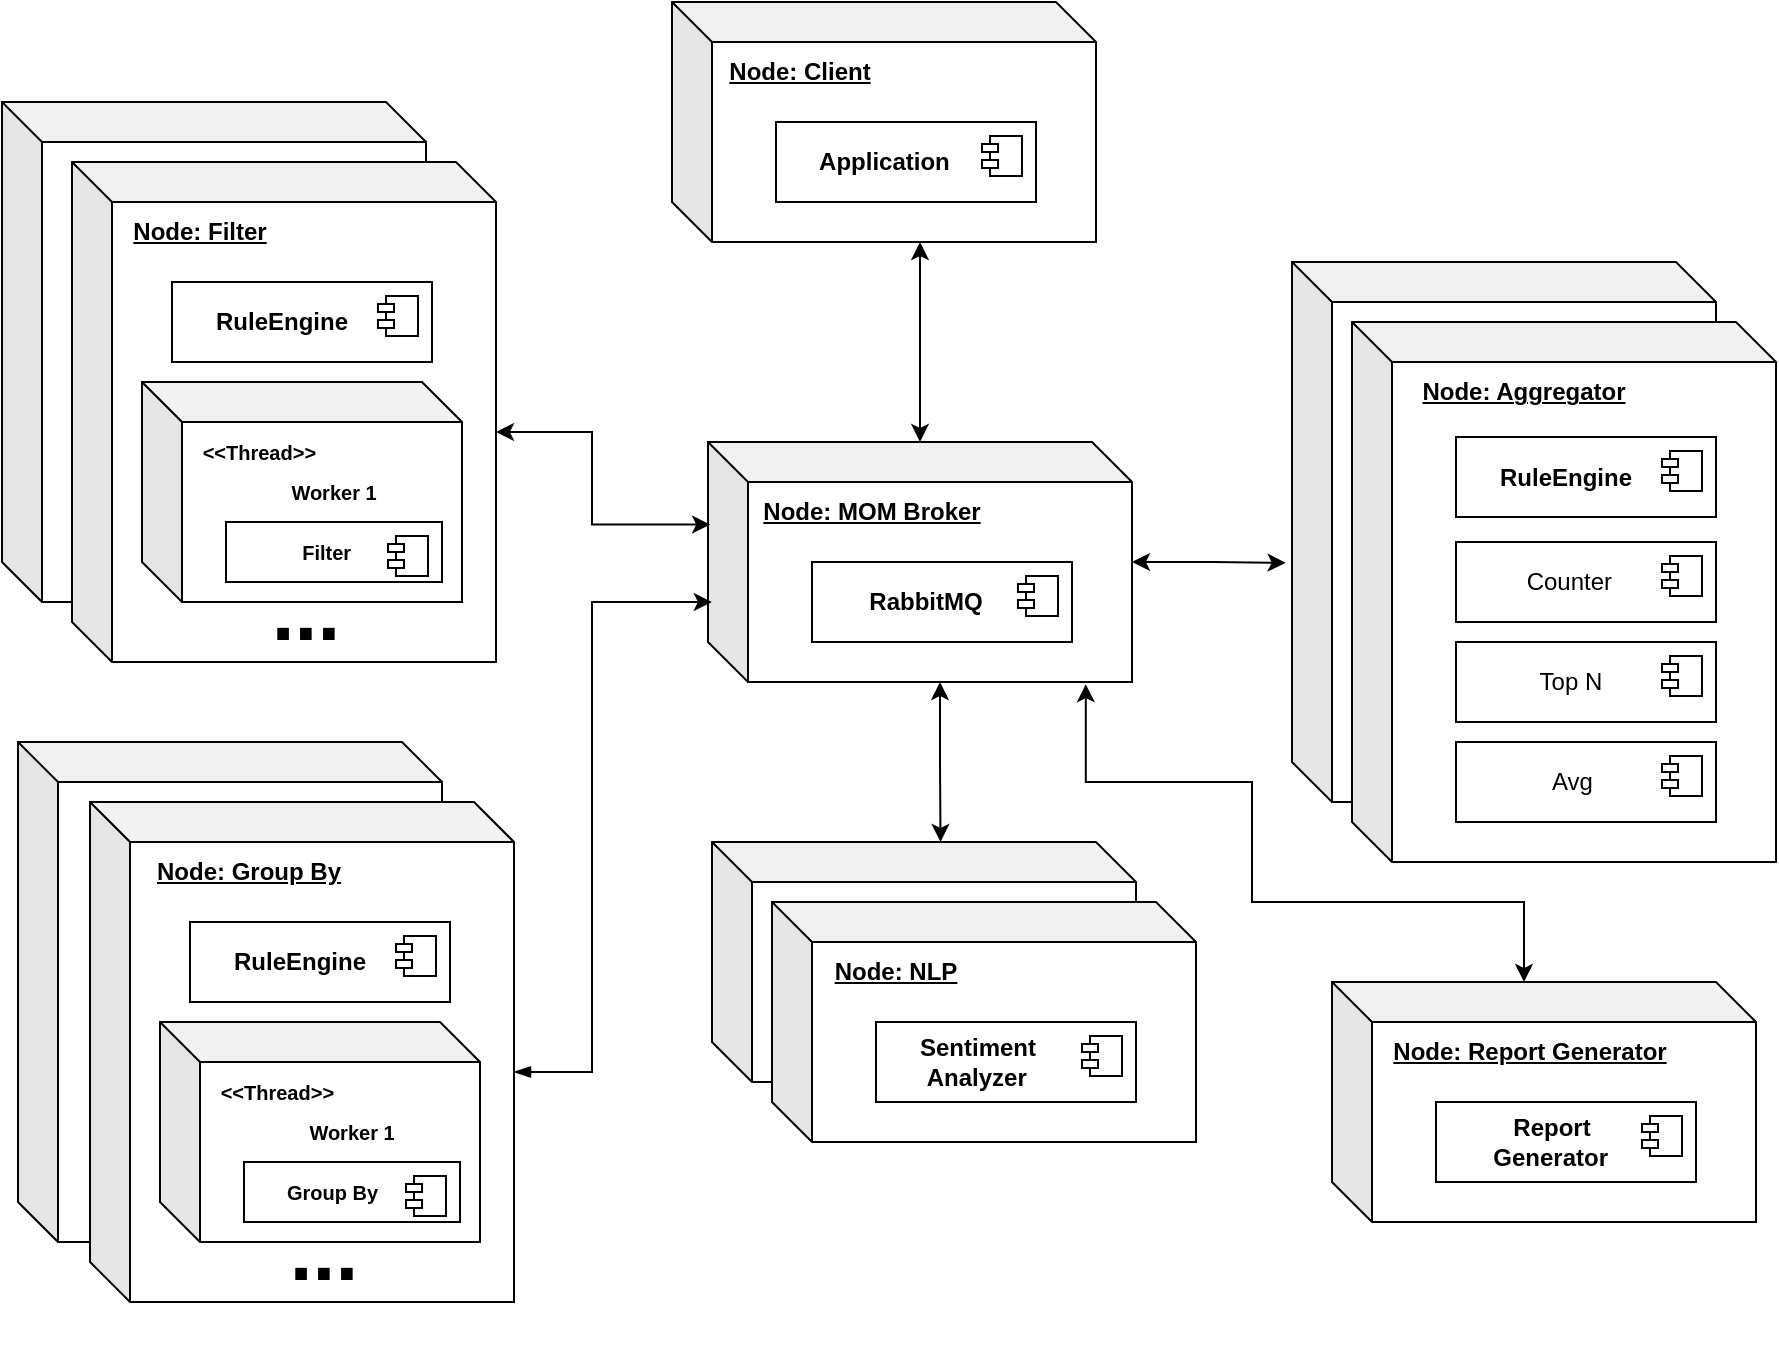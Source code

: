 <mxfile scale="1" border="0" version="26.0.16" pages="2">
  <diagram name="Página-1" id="_Gs4Gz2SvpA-6CIiMPY_">
    <mxGraphModel dx="2261" dy="835" grid="1" gridSize="10" guides="1" tooltips="1" connect="1" arrows="1" fold="1" page="1" pageScale="1" pageWidth="827" pageHeight="1169" math="0" shadow="0">
      <root>
        <mxCell id="0" />
        <mxCell id="1" parent="0" />
        <mxCell id="GRHGdQOCwn_ax3H8r1Y7-69" value="" style="shape=cube;whiteSpace=wrap;html=1;boundedLbl=1;backgroundOutline=1;darkOpacity=0.05;darkOpacity2=0.1;" parent="1" vertex="1">
          <mxGeometry x="340" y="430" width="212" height="120" as="geometry" />
        </mxCell>
        <mxCell id="GRHGdQOCwn_ax3H8r1Y7-68" value="" style="shape=cube;whiteSpace=wrap;html=1;boundedLbl=1;backgroundOutline=1;darkOpacity=0.05;darkOpacity2=0.1;" parent="1" vertex="1">
          <mxGeometry x="-7" y="380" width="212" height="250" as="geometry" />
        </mxCell>
        <mxCell id="GRHGdQOCwn_ax3H8r1Y7-67" value="" style="shape=cube;whiteSpace=wrap;html=1;boundedLbl=1;backgroundOutline=1;darkOpacity=0.05;darkOpacity2=0.1;" parent="1" vertex="1">
          <mxGeometry x="-15" y="60" width="212" height="250" as="geometry" />
        </mxCell>
        <mxCell id="GRHGdQOCwn_ax3H8r1Y7-88" style="edgeStyle=orthogonalEdgeStyle;rounded=0;orthogonalLoop=1;jettySize=auto;html=1;startArrow=classic;startFill=1;" parent="1" source="GRHGdQOCwn_ax3H8r1Y7-1" edge="1">
          <mxGeometry relative="1" as="geometry">
            <mxPoint x="444" y="130" as="targetPoint" />
          </mxGeometry>
        </mxCell>
        <mxCell id="GRHGdQOCwn_ax3H8r1Y7-1" value="" style="shape=cube;whiteSpace=wrap;html=1;boundedLbl=1;backgroundOutline=1;darkOpacity=0.05;darkOpacity2=0.1;" parent="1" vertex="1">
          <mxGeometry x="338" y="230" width="212" height="120" as="geometry" />
        </mxCell>
        <mxCell id="GRHGdQOCwn_ax3H8r1Y7-11" value="&lt;b&gt;&lt;u&gt;Node: MOM Broker&lt;/u&gt;&lt;/b&gt;" style="text;html=1;align=center;verticalAlign=middle;whiteSpace=wrap;rounded=0;" parent="1" vertex="1">
          <mxGeometry x="360" y="250" width="120" height="30" as="geometry" />
        </mxCell>
        <mxCell id="GRHGdQOCwn_ax3H8r1Y7-14" value="&lt;b&gt;&amp;nbsp; &amp;nbsp; &amp;nbsp; &amp;nbsp; RabbitMQ&lt;/b&gt;" style="html=1;dropTarget=0;whiteSpace=wrap;align=left;" parent="1" vertex="1">
          <mxGeometry x="390" y="290" width="130" height="40" as="geometry" />
        </mxCell>
        <mxCell id="GRHGdQOCwn_ax3H8r1Y7-15" value="" style="shape=module;jettyWidth=8;jettyHeight=4;" parent="GRHGdQOCwn_ax3H8r1Y7-14" vertex="1">
          <mxGeometry x="1" width="20" height="20" relative="1" as="geometry">
            <mxPoint x="-27" y="7" as="offset" />
          </mxGeometry>
        </mxCell>
        <mxCell id="GRHGdQOCwn_ax3H8r1Y7-22" value="" style="shape=cube;whiteSpace=wrap;html=1;boundedLbl=1;backgroundOutline=1;darkOpacity=0.05;darkOpacity2=0.1;" parent="1" vertex="1">
          <mxGeometry x="320" y="10" width="212" height="120" as="geometry" />
        </mxCell>
        <mxCell id="GRHGdQOCwn_ax3H8r1Y7-23" value="&lt;div style=&quot;&quot;&gt;&lt;b style=&quot;background-color: transparent; color: light-dark(rgb(0, 0, 0), rgb(255, 255, 255));&quot;&gt;&lt;u&gt;Node: Client&lt;/u&gt;&lt;/b&gt;&lt;/div&gt;" style="text;html=1;align=center;verticalAlign=middle;whiteSpace=wrap;rounded=0;" parent="1" vertex="1">
          <mxGeometry x="338" y="30" width="92" height="30" as="geometry" />
        </mxCell>
        <mxCell id="GRHGdQOCwn_ax3H8r1Y7-24" value="&lt;b&gt;&amp;nbsp; &amp;nbsp; &amp;nbsp; Application&lt;/b&gt;" style="html=1;dropTarget=0;whiteSpace=wrap;align=left;" parent="1" vertex="1">
          <mxGeometry x="372" y="70" width="130" height="40" as="geometry" />
        </mxCell>
        <mxCell id="GRHGdQOCwn_ax3H8r1Y7-25" value="" style="shape=module;jettyWidth=8;jettyHeight=4;" parent="GRHGdQOCwn_ax3H8r1Y7-24" vertex="1">
          <mxGeometry x="1" width="20" height="20" relative="1" as="geometry">
            <mxPoint x="-27" y="7" as="offset" />
          </mxGeometry>
        </mxCell>
        <mxCell id="GRHGdQOCwn_ax3H8r1Y7-29" value="" style="shape=cube;whiteSpace=wrap;html=1;boundedLbl=1;backgroundOutline=1;darkOpacity=0.05;darkOpacity2=0.1;" parent="1" vertex="1">
          <mxGeometry x="20" y="90" width="212" height="250" as="geometry" />
        </mxCell>
        <mxCell id="GRHGdQOCwn_ax3H8r1Y7-30" value="&lt;div style=&quot;&quot;&gt;&lt;b style=&quot;background-color: transparent; color: light-dark(rgb(0, 0, 0), rgb(255, 255, 255));&quot;&gt;&lt;u&gt;Node: Filter&lt;/u&gt;&lt;/b&gt;&lt;/div&gt;" style="text;html=1;align=center;verticalAlign=middle;whiteSpace=wrap;rounded=0;" parent="1" vertex="1">
          <mxGeometry x="38" y="110" width="92" height="30" as="geometry" />
        </mxCell>
        <mxCell id="GRHGdQOCwn_ax3H8r1Y7-31" value="" style="shape=cube;whiteSpace=wrap;html=1;boundedLbl=1;backgroundOutline=1;darkOpacity=0.05;darkOpacity2=0.1;" parent="1" vertex="1">
          <mxGeometry x="370" y="460" width="212" height="120" as="geometry" />
        </mxCell>
        <mxCell id="GRHGdQOCwn_ax3H8r1Y7-32" value="&lt;b&gt;&lt;u&gt;Node: NLP&lt;/u&gt;&lt;/b&gt;" style="text;html=1;align=center;verticalAlign=middle;whiteSpace=wrap;rounded=0;" parent="1" vertex="1">
          <mxGeometry x="392" y="480" width="80" height="30" as="geometry" />
        </mxCell>
        <mxCell id="GRHGdQOCwn_ax3H8r1Y7-33" value="&lt;b&gt;&amp;nbsp; &amp;nbsp; &amp;nbsp; Sentiment&lt;/b&gt;&lt;div&gt;&lt;b&gt;&amp;nbsp; &amp;nbsp; &amp;nbsp; &amp;nbsp;Analyzer&lt;/b&gt;&lt;/div&gt;" style="html=1;dropTarget=0;whiteSpace=wrap;align=left;" parent="1" vertex="1">
          <mxGeometry x="422" y="520" width="130" height="40" as="geometry" />
        </mxCell>
        <mxCell id="GRHGdQOCwn_ax3H8r1Y7-34" value="" style="shape=module;jettyWidth=8;jettyHeight=4;" parent="GRHGdQOCwn_ax3H8r1Y7-33" vertex="1">
          <mxGeometry x="1" width="20" height="20" relative="1" as="geometry">
            <mxPoint x="-27" y="7" as="offset" />
          </mxGeometry>
        </mxCell>
        <mxCell id="GRHGdQOCwn_ax3H8r1Y7-38" value="&lt;b&gt;&amp;nbsp; &amp;nbsp; &amp;nbsp; RuleEngine&lt;/b&gt;" style="html=1;dropTarget=0;whiteSpace=wrap;align=left;" parent="1" vertex="1">
          <mxGeometry x="70" y="150" width="130" height="40" as="geometry" />
        </mxCell>
        <mxCell id="GRHGdQOCwn_ax3H8r1Y7-39" value="" style="shape=module;jettyWidth=8;jettyHeight=4;" parent="GRHGdQOCwn_ax3H8r1Y7-38" vertex="1">
          <mxGeometry x="1" width="20" height="20" relative="1" as="geometry">
            <mxPoint x="-27" y="7" as="offset" />
          </mxGeometry>
        </mxCell>
        <mxCell id="GRHGdQOCwn_ax3H8r1Y7-44" value="&lt;span style=&quot;color: rgba(0, 0, 0, 0); font-family: monospace; font-size: 0px; text-align: start; text-wrap-mode: nowrap;&quot;&gt;%3CmxGraphModel%3E%3Croot%3E%3CmxCell%20id%3D%220%22%2F%3E%3CmxCell%20id%3D%221%22%20parent%3D%220%22%2F%3E%3CmxCell%20id%3D%222%22%20value%3D%22%26lt%3Bdiv%20style%3D%26quot%3B%26quot%3B%26gt%3B%26lt%3Bb%20style%3D%26quot%3Bbackground-color%3A%20transparent%3B%20color%3A%20light-dark(rgb(0%2C%200%2C%200)%2C%20rgb(255%2C%20255%2C%20255))%3B%26quot%3B%26gt%3B%26lt%3Bu%26gt%3BNode%3A%20Filter%26lt%3B%2Fu%26gt%3B%26lt%3B%2Fb%26gt%3B%26lt%3B%2Fdiv%26gt%3B%22%20style%3D%22text%3Bhtml%3D1%3Balign%3Dcenter%3BverticalAlign%3Dmiddle%3BwhiteSpace%3Dwrap%3Brounded%3D0%3B%22%20vertex%3D%221%22%20parent%3D%221%22%3E%3CmxGeometry%20x%3D%2268%22%20y%3D%22180%22%20width%3D%2292%22%20height%3D%2230%22%20as%3D%22geometry%22%2F%3E%3C%2FmxCell%3E%3C%2Froot%3E%3C%2FmxGraphModel%3E&lt;/span&gt;" style="shape=cube;whiteSpace=wrap;html=1;boundedLbl=1;backgroundOutline=1;darkOpacity=0.05;darkOpacity2=0.1;" parent="1" vertex="1">
          <mxGeometry x="55" y="200" width="160" height="110" as="geometry" />
        </mxCell>
        <mxCell id="GRHGdQOCwn_ax3H8r1Y7-46" value="&lt;div&gt;&lt;b&gt;&amp;nbsp; &amp;nbsp;&amp;lt;&amp;lt;Thread&amp;gt;&amp;gt;&lt;/b&gt;&lt;/div&gt;" style="text;html=1;align=left;verticalAlign=middle;whiteSpace=wrap;rounded=0;fontSize=10;" parent="1" vertex="1">
          <mxGeometry x="75" y="220" width="92" height="30" as="geometry" />
        </mxCell>
        <mxCell id="GRHGdQOCwn_ax3H8r1Y7-48" value="&lt;b&gt;&lt;font style=&quot;font-size: 10px;&quot;&gt;&amp;nbsp; &amp;nbsp; &amp;nbsp; &amp;nbsp; &amp;nbsp; &amp;nbsp; &amp;nbsp;Filter&lt;/font&gt;&lt;/b&gt;" style="html=1;dropTarget=0;whiteSpace=wrap;align=left;" parent="1" vertex="1">
          <mxGeometry x="97" y="270" width="108" height="30" as="geometry" />
        </mxCell>
        <mxCell id="GRHGdQOCwn_ax3H8r1Y7-49" value="" style="shape=module;jettyWidth=8;jettyHeight=4;" parent="GRHGdQOCwn_ax3H8r1Y7-48" vertex="1">
          <mxGeometry x="1" width="20" height="20" relative="1" as="geometry">
            <mxPoint x="-27" y="7" as="offset" />
          </mxGeometry>
        </mxCell>
        <mxCell id="GRHGdQOCwn_ax3H8r1Y7-50" value="&lt;div&gt;&lt;b&gt;Worker 1&lt;/b&gt;&lt;/div&gt;" style="text;html=1;align=center;verticalAlign=middle;whiteSpace=wrap;rounded=0;fontSize=10;" parent="1" vertex="1">
          <mxGeometry x="105" y="240" width="92" height="30" as="geometry" />
        </mxCell>
        <mxCell id="GRHGdQOCwn_ax3H8r1Y7-51" value="&lt;b&gt;&lt;font style=&quot;font-size: 41px;&quot;&gt;...&lt;/font&gt;&lt;/b&gt;" style="text;html=1;align=center;verticalAlign=middle;whiteSpace=wrap;rounded=0;" parent="1" vertex="1">
          <mxGeometry x="107" y="300" width="60" height="30" as="geometry" />
        </mxCell>
        <mxCell id="GRHGdQOCwn_ax3H8r1Y7-55" value="" style="shape=cube;whiteSpace=wrap;html=1;boundedLbl=1;backgroundOutline=1;darkOpacity=0.05;darkOpacity2=0.1;" parent="1" vertex="1">
          <mxGeometry x="29" y="410" width="212" height="250" as="geometry" />
        </mxCell>
        <mxCell id="GRHGdQOCwn_ax3H8r1Y7-56" value="&lt;div style=&quot;&quot;&gt;&lt;b style=&quot;background-color: transparent; color: light-dark(rgb(0, 0, 0), rgb(255, 255, 255));&quot;&gt;&lt;u&gt;Node: Group By&lt;/u&gt;&lt;/b&gt;&lt;/div&gt;" style="text;html=1;align=center;verticalAlign=middle;whiteSpace=wrap;rounded=0;" parent="1" vertex="1">
          <mxGeometry x="47" y="430" width="123" height="30" as="geometry" />
        </mxCell>
        <mxCell id="GRHGdQOCwn_ax3H8r1Y7-57" value="&lt;b&gt;&amp;nbsp; &amp;nbsp; &amp;nbsp; RuleEngine&lt;/b&gt;" style="html=1;dropTarget=0;whiteSpace=wrap;align=left;" parent="1" vertex="1">
          <mxGeometry x="79" y="470" width="130" height="40" as="geometry" />
        </mxCell>
        <mxCell id="GRHGdQOCwn_ax3H8r1Y7-58" value="" style="shape=module;jettyWidth=8;jettyHeight=4;" parent="GRHGdQOCwn_ax3H8r1Y7-57" vertex="1">
          <mxGeometry x="1" width="20" height="20" relative="1" as="geometry">
            <mxPoint x="-27" y="7" as="offset" />
          </mxGeometry>
        </mxCell>
        <mxCell id="GRHGdQOCwn_ax3H8r1Y7-59" value="&lt;span style=&quot;color: rgba(0, 0, 0, 0); font-family: monospace; font-size: 0px; text-align: start; text-wrap-mode: nowrap;&quot;&gt;%3CmxGraphModel%3E%3Croot%3E%3CmxCell%20id%3D%220%22%2F%3E%3CmxCell%20id%3D%221%22%20parent%3D%220%22%2F%3E%3CmxCell%20id%3D%222%22%20value%3D%22%26lt%3Bdiv%20style%3D%26quot%3B%26quot%3B%26gt%3B%26lt%3Bb%20style%3D%26quot%3Bbackground-color%3A%20transparent%3B%20color%3A%20light-dark(rgb(0%2C%200%2C%200)%2C%20rgb(255%2C%20255%2C%20255))%3B%26quot%3B%26gt%3B%26lt%3Bu%26gt%3BNode%3A%20Filter%26lt%3B%2Fu%26gt%3B%26lt%3B%2Fb%26gt%3B%26lt%3B%2Fdiv%26gt%3B%22%20style%3D%22text%3Bhtml%3D1%3Balign%3Dcenter%3BverticalAlign%3Dmiddle%3BwhiteSpace%3Dwrap%3Brounded%3D0%3B%22%20vertex%3D%221%22%20parent%3D%221%22%3E%3CmxGeometry%20x%3D%2268%22%20y%3D%22180%22%20width%3D%2292%22%20height%3D%2230%22%20as%3D%22geometry%22%2F%3E%3C%2FmxCell%3E%3C%2Froot%3E%3C%2FmxGraphModel%3E&lt;/span&gt;" style="shape=cube;whiteSpace=wrap;html=1;boundedLbl=1;backgroundOutline=1;darkOpacity=0.05;darkOpacity2=0.1;" parent="1" vertex="1">
          <mxGeometry x="64" y="520" width="160" height="110" as="geometry" />
        </mxCell>
        <mxCell id="GRHGdQOCwn_ax3H8r1Y7-60" value="&lt;div&gt;&lt;b&gt;&amp;nbsp; &amp;nbsp;&amp;lt;&amp;lt;Thread&amp;gt;&amp;gt;&lt;/b&gt;&lt;/div&gt;" style="text;html=1;align=left;verticalAlign=middle;whiteSpace=wrap;rounded=0;fontSize=10;" parent="1" vertex="1">
          <mxGeometry x="84" y="540" width="92" height="30" as="geometry" />
        </mxCell>
        <mxCell id="GRHGdQOCwn_ax3H8r1Y7-61" value="&lt;b&gt;&lt;font style=&quot;font-size: 10px;&quot;&gt;&amp;nbsp; &amp;nbsp; &amp;nbsp; &amp;nbsp;Group By&lt;/font&gt;&lt;/b&gt;" style="html=1;dropTarget=0;whiteSpace=wrap;align=left;" parent="1" vertex="1">
          <mxGeometry x="106" y="590" width="108" height="30" as="geometry" />
        </mxCell>
        <mxCell id="GRHGdQOCwn_ax3H8r1Y7-62" value="" style="shape=module;jettyWidth=8;jettyHeight=4;" parent="GRHGdQOCwn_ax3H8r1Y7-61" vertex="1">
          <mxGeometry x="1" width="20" height="20" relative="1" as="geometry">
            <mxPoint x="-27" y="7" as="offset" />
          </mxGeometry>
        </mxCell>
        <mxCell id="GRHGdQOCwn_ax3H8r1Y7-63" value="&lt;div&gt;&lt;b&gt;Worker 1&lt;/b&gt;&lt;/div&gt;" style="text;html=1;align=center;verticalAlign=middle;whiteSpace=wrap;rounded=0;fontSize=10;" parent="1" vertex="1">
          <mxGeometry x="114" y="560" width="92" height="30" as="geometry" />
        </mxCell>
        <mxCell id="GRHGdQOCwn_ax3H8r1Y7-64" value="&lt;b&gt;&lt;font style=&quot;font-size: 41px;&quot;&gt;...&lt;/font&gt;&lt;/b&gt;" style="text;html=1;align=center;verticalAlign=middle;whiteSpace=wrap;rounded=0;" parent="1" vertex="1">
          <mxGeometry x="116" y="620" width="60" height="30" as="geometry" />
        </mxCell>
        <mxCell id="GRHGdQOCwn_ax3H8r1Y7-65" style="edgeStyle=orthogonalEdgeStyle;rounded=0;orthogonalLoop=1;jettySize=auto;html=1;exitX=0;exitY=0;exitDx=212;exitDy=135;exitPerimeter=0;entryX=0.005;entryY=0.344;entryDx=0;entryDy=0;entryPerimeter=0;startArrow=classic;startFill=1;" parent="1" source="GRHGdQOCwn_ax3H8r1Y7-29" target="GRHGdQOCwn_ax3H8r1Y7-1" edge="1">
          <mxGeometry relative="1" as="geometry">
            <Array as="points">
              <mxPoint x="280" y="225" />
              <mxPoint x="280" y="271" />
            </Array>
          </mxGeometry>
        </mxCell>
        <mxCell id="GRHGdQOCwn_ax3H8r1Y7-66" style="edgeStyle=orthogonalEdgeStyle;rounded=0;orthogonalLoop=1;jettySize=auto;html=1;exitX=0;exitY=0;exitDx=212;exitDy=135;exitPerimeter=0;startArrow=blockThin;startFill=1;entryX=0.009;entryY=0.667;entryDx=0;entryDy=0;entryPerimeter=0;" parent="1" source="GRHGdQOCwn_ax3H8r1Y7-55" target="GRHGdQOCwn_ax3H8r1Y7-1" edge="1">
          <mxGeometry relative="1" as="geometry">
            <mxPoint x="336" y="300" as="targetPoint" />
            <Array as="points">
              <mxPoint x="280" y="545" />
              <mxPoint x="280" y="310" />
            </Array>
          </mxGeometry>
        </mxCell>
        <mxCell id="GRHGdQOCwn_ax3H8r1Y7-70" style="edgeStyle=orthogonalEdgeStyle;rounded=0;orthogonalLoop=1;jettySize=auto;html=1;exitX=0;exitY=0;exitDx=116.0;exitDy=120.0;exitPerimeter=0;entryX=0.539;entryY=0;entryDx=0;entryDy=0;entryPerimeter=0;startArrow=classic;startFill=1;" parent="1" source="GRHGdQOCwn_ax3H8r1Y7-1" target="GRHGdQOCwn_ax3H8r1Y7-69" edge="1">
          <mxGeometry relative="1" as="geometry" />
        </mxCell>
        <mxCell id="GRHGdQOCwn_ax3H8r1Y7-71" value="" style="shape=cube;whiteSpace=wrap;html=1;boundedLbl=1;backgroundOutline=1;darkOpacity=0.05;darkOpacity2=0.1;" parent="1" vertex="1">
          <mxGeometry x="630" y="140" width="212" height="270" as="geometry" />
        </mxCell>
        <mxCell id="GRHGdQOCwn_ax3H8r1Y7-72" value="" style="shape=cube;whiteSpace=wrap;html=1;boundedLbl=1;backgroundOutline=1;darkOpacity=0.05;darkOpacity2=0.1;" parent="1" vertex="1">
          <mxGeometry x="660" y="170" width="212" height="270" as="geometry" />
        </mxCell>
        <mxCell id="GRHGdQOCwn_ax3H8r1Y7-73" value="&lt;b&gt;&lt;u&gt;Node: Aggregator&lt;/u&gt;&lt;/b&gt;" style="text;html=1;align=center;verticalAlign=middle;whiteSpace=wrap;rounded=0;" parent="1" vertex="1">
          <mxGeometry x="682" y="190" width="128" height="30" as="geometry" />
        </mxCell>
        <mxCell id="GRHGdQOCwn_ax3H8r1Y7-76" value="&lt;b&gt;&amp;nbsp; &amp;nbsp; &amp;nbsp; RuleEngine&lt;/b&gt;" style="html=1;dropTarget=0;whiteSpace=wrap;align=left;" parent="1" vertex="1">
          <mxGeometry x="712" y="227.5" width="130" height="40" as="geometry" />
        </mxCell>
        <mxCell id="GRHGdQOCwn_ax3H8r1Y7-77" value="" style="shape=module;jettyWidth=8;jettyHeight=4;" parent="GRHGdQOCwn_ax3H8r1Y7-76" vertex="1">
          <mxGeometry x="1" width="20" height="20" relative="1" as="geometry">
            <mxPoint x="-27" y="7" as="offset" />
          </mxGeometry>
        </mxCell>
        <mxCell id="GRHGdQOCwn_ax3H8r1Y7-78" value="&amp;nbsp; &amp;nbsp; &amp;nbsp; &amp;nbsp; &amp;nbsp; &amp;nbsp; Top N" style="html=1;dropTarget=0;whiteSpace=wrap;align=left;" parent="1" vertex="1">
          <mxGeometry x="712" y="330" width="130" height="40" as="geometry" />
        </mxCell>
        <mxCell id="GRHGdQOCwn_ax3H8r1Y7-79" value="" style="shape=module;jettyWidth=8;jettyHeight=4;" parent="GRHGdQOCwn_ax3H8r1Y7-78" vertex="1">
          <mxGeometry x="1" width="20" height="20" relative="1" as="geometry">
            <mxPoint x="-27" y="7" as="offset" />
          </mxGeometry>
        </mxCell>
        <mxCell id="GRHGdQOCwn_ax3H8r1Y7-81" value="&amp;nbsp; &amp;nbsp; &amp;nbsp; &amp;nbsp; &amp;nbsp; Counter" style="html=1;dropTarget=0;whiteSpace=wrap;align=left;" parent="1" vertex="1">
          <mxGeometry x="712" y="280" width="130" height="40" as="geometry" />
        </mxCell>
        <mxCell id="GRHGdQOCwn_ax3H8r1Y7-82" value="" style="shape=module;jettyWidth=8;jettyHeight=4;" parent="GRHGdQOCwn_ax3H8r1Y7-81" vertex="1">
          <mxGeometry x="1" width="20" height="20" relative="1" as="geometry">
            <mxPoint x="-27" y="7" as="offset" />
          </mxGeometry>
        </mxCell>
        <mxCell id="GRHGdQOCwn_ax3H8r1Y7-85" value="&amp;nbsp; &amp;nbsp; &amp;nbsp; &amp;nbsp; &amp;nbsp; &amp;nbsp; &amp;nbsp; Avg" style="html=1;dropTarget=0;whiteSpace=wrap;align=left;" parent="1" vertex="1">
          <mxGeometry x="712" y="380" width="130" height="40" as="geometry" />
        </mxCell>
        <mxCell id="GRHGdQOCwn_ax3H8r1Y7-86" value="" style="shape=module;jettyWidth=8;jettyHeight=4;" parent="GRHGdQOCwn_ax3H8r1Y7-85" vertex="1">
          <mxGeometry x="1" width="20" height="20" relative="1" as="geometry">
            <mxPoint x="-27" y="7" as="offset" />
          </mxGeometry>
        </mxCell>
        <mxCell id="GRHGdQOCwn_ax3H8r1Y7-87" style="edgeStyle=orthogonalEdgeStyle;rounded=0;orthogonalLoop=1;jettySize=auto;html=1;entryX=-0.015;entryY=0.557;entryDx=0;entryDy=0;entryPerimeter=0;startArrow=classic;startFill=1;" parent="1" source="GRHGdQOCwn_ax3H8r1Y7-1" target="GRHGdQOCwn_ax3H8r1Y7-71" edge="1">
          <mxGeometry relative="1" as="geometry" />
        </mxCell>
        <mxCell id="NBwVlWkkZ7SrpcwTBWHO-1" value="" style="shape=cube;whiteSpace=wrap;html=1;boundedLbl=1;backgroundOutline=1;darkOpacity=0.05;darkOpacity2=0.1;" parent="1" vertex="1">
          <mxGeometry x="650" y="500" width="212" height="120" as="geometry" />
        </mxCell>
        <mxCell id="NBwVlWkkZ7SrpcwTBWHO-2" value="&lt;div style=&quot;&quot;&gt;&lt;b style=&quot;background-color: transparent; color: light-dark(rgb(0, 0, 0), rgb(255, 255, 255));&quot;&gt;&lt;u&gt;Node: Report Generator&lt;/u&gt;&lt;/b&gt;&lt;/div&gt;" style="text;html=1;align=center;verticalAlign=middle;whiteSpace=wrap;rounded=0;" parent="1" vertex="1">
          <mxGeometry x="668" y="520" width="162" height="30" as="geometry" />
        </mxCell>
        <mxCell id="NBwVlWkkZ7SrpcwTBWHO-3" value="&lt;b&gt;&amp;nbsp; &amp;nbsp; &amp;nbsp; &amp;nbsp; &amp;nbsp; &amp;nbsp;Report&amp;nbsp;&lt;/b&gt;&lt;div&gt;&lt;b&gt;&amp;nbsp; &amp;nbsp; &amp;nbsp; &amp;nbsp; Generator&lt;/b&gt;&lt;/div&gt;" style="html=1;dropTarget=0;whiteSpace=wrap;align=left;" parent="1" vertex="1">
          <mxGeometry x="702" y="560" width="130" height="40" as="geometry" />
        </mxCell>
        <mxCell id="NBwVlWkkZ7SrpcwTBWHO-4" value="" style="shape=module;jettyWidth=8;jettyHeight=4;" parent="NBwVlWkkZ7SrpcwTBWHO-3" vertex="1">
          <mxGeometry x="1" width="20" height="20" relative="1" as="geometry">
            <mxPoint x="-27" y="7" as="offset" />
          </mxGeometry>
        </mxCell>
        <mxCell id="NBwVlWkkZ7SrpcwTBWHO-5" style="edgeStyle=orthogonalEdgeStyle;rounded=0;orthogonalLoop=1;jettySize=auto;html=1;exitX=0;exitY=0;exitDx=96;exitDy=0;exitPerimeter=0;entryX=0.891;entryY=1.009;entryDx=0;entryDy=0;entryPerimeter=0;startArrow=classic;startFill=1;" parent="1" source="NBwVlWkkZ7SrpcwTBWHO-1" target="GRHGdQOCwn_ax3H8r1Y7-1" edge="1">
          <mxGeometry relative="1" as="geometry">
            <Array as="points">
              <mxPoint x="746" y="460" />
              <mxPoint x="610" y="460" />
              <mxPoint x="610" y="400" />
              <mxPoint x="527" y="400" />
            </Array>
          </mxGeometry>
        </mxCell>
        <mxCell id="NBwVlWkkZ7SrpcwTBWHO-6" value="." style="text;html=1;align=center;verticalAlign=middle;whiteSpace=wrap;rounded=0;fontSize=1;" parent="1" vertex="1">
          <mxGeometry x="446" y="660" width="60" height="30" as="geometry" />
        </mxCell>
      </root>
    </mxGraphModel>
  </diagram>
  <diagram id="9MFNm8XzXK_PyassC8K9" name="Página-2">
    <mxGraphModel dx="2022" dy="696" grid="1" gridSize="10" guides="1" tooltips="1" connect="1" arrows="1" fold="1" page="1" pageScale="1" pageWidth="827" pageHeight="1169" math="0" shadow="0">
      <root>
        <mxCell id="0" />
        <mxCell id="1" parent="0" />
        <mxCell id="X65JAUY1aX-iVHoxuwN5-1" value="" style="shape=cube;whiteSpace=wrap;html=1;boundedLbl=1;backgroundOutline=1;darkOpacity=0.05;darkOpacity2=0.1;" vertex="1" parent="1">
          <mxGeometry x="340" y="430" width="212" height="120" as="geometry" />
        </mxCell>
        <mxCell id="X65JAUY1aX-iVHoxuwN5-2" value="" style="shape=cube;whiteSpace=wrap;html=1;boundedLbl=1;backgroundOutline=1;darkOpacity=0.05;darkOpacity2=0.1;" vertex="1" parent="1">
          <mxGeometry x="-7" y="380" width="212" height="250" as="geometry" />
        </mxCell>
        <mxCell id="X65JAUY1aX-iVHoxuwN5-3" value="" style="shape=cube;whiteSpace=wrap;html=1;boundedLbl=1;backgroundOutline=1;darkOpacity=0.05;darkOpacity2=0.1;" vertex="1" parent="1">
          <mxGeometry x="-15" y="60" width="212" height="250" as="geometry" />
        </mxCell>
        <mxCell id="X65JAUY1aX-iVHoxuwN5-4" style="edgeStyle=orthogonalEdgeStyle;rounded=0;orthogonalLoop=1;jettySize=auto;html=1;startArrow=classic;startFill=1;" edge="1" parent="1" source="X65JAUY1aX-iVHoxuwN5-5">
          <mxGeometry relative="1" as="geometry">
            <mxPoint x="444" y="130" as="targetPoint" />
          </mxGeometry>
        </mxCell>
        <mxCell id="X65JAUY1aX-iVHoxuwN5-5" value="" style="shape=cube;whiteSpace=wrap;html=1;boundedLbl=1;backgroundOutline=1;darkOpacity=0.05;darkOpacity2=0.1;" vertex="1" parent="1">
          <mxGeometry x="338" y="230" width="212" height="120" as="geometry" />
        </mxCell>
        <mxCell id="X65JAUY1aX-iVHoxuwN5-6" value="&lt;b&gt;&lt;u&gt;Node: MOM Broker&lt;/u&gt;&lt;/b&gt;" style="text;html=1;align=center;verticalAlign=middle;whiteSpace=wrap;rounded=0;" vertex="1" parent="1">
          <mxGeometry x="360" y="250" width="120" height="30" as="geometry" />
        </mxCell>
        <mxCell id="X65JAUY1aX-iVHoxuwN5-7" value="&lt;b&gt;&amp;nbsp; &amp;nbsp; &amp;nbsp; &amp;nbsp; RabbitMQ&lt;/b&gt;" style="html=1;dropTarget=0;whiteSpace=wrap;align=left;" vertex="1" parent="1">
          <mxGeometry x="390" y="290" width="130" height="40" as="geometry" />
        </mxCell>
        <mxCell id="X65JAUY1aX-iVHoxuwN5-8" value="" style="shape=module;jettyWidth=8;jettyHeight=4;" vertex="1" parent="X65JAUY1aX-iVHoxuwN5-7">
          <mxGeometry x="1" width="20" height="20" relative="1" as="geometry">
            <mxPoint x="-27" y="7" as="offset" />
          </mxGeometry>
        </mxCell>
        <mxCell id="X65JAUY1aX-iVHoxuwN5-9" value="" style="shape=cube;whiteSpace=wrap;html=1;boundedLbl=1;backgroundOutline=1;darkOpacity=0.05;darkOpacity2=0.1;" vertex="1" parent="1">
          <mxGeometry x="320" y="10" width="212" height="120" as="geometry" />
        </mxCell>
        <mxCell id="X65JAUY1aX-iVHoxuwN5-10" value="&lt;div style=&quot;&quot;&gt;&lt;b style=&quot;background-color: transparent; color: light-dark(rgb(0, 0, 0), rgb(255, 255, 255));&quot;&gt;&lt;u&gt;Node: Client&lt;/u&gt;&lt;/b&gt;&lt;/div&gt;" style="text;html=1;align=center;verticalAlign=middle;whiteSpace=wrap;rounded=0;" vertex="1" parent="1">
          <mxGeometry x="338" y="30" width="92" height="30" as="geometry" />
        </mxCell>
        <mxCell id="X65JAUY1aX-iVHoxuwN5-11" value="&lt;b&gt;&amp;nbsp; &amp;nbsp; &amp;nbsp; Application&lt;/b&gt;" style="html=1;dropTarget=0;whiteSpace=wrap;align=left;" vertex="1" parent="1">
          <mxGeometry x="372" y="70" width="130" height="40" as="geometry" />
        </mxCell>
        <mxCell id="X65JAUY1aX-iVHoxuwN5-12" value="" style="shape=module;jettyWidth=8;jettyHeight=4;" vertex="1" parent="X65JAUY1aX-iVHoxuwN5-11">
          <mxGeometry x="1" width="20" height="20" relative="1" as="geometry">
            <mxPoint x="-27" y="7" as="offset" />
          </mxGeometry>
        </mxCell>
        <mxCell id="X65JAUY1aX-iVHoxuwN5-13" value="" style="shape=cube;whiteSpace=wrap;html=1;boundedLbl=1;backgroundOutline=1;darkOpacity=0.05;darkOpacity2=0.1;" vertex="1" parent="1">
          <mxGeometry x="20" y="90" width="212" height="250" as="geometry" />
        </mxCell>
        <mxCell id="X65JAUY1aX-iVHoxuwN5-14" value="&lt;div style=&quot;&quot;&gt;&lt;b style=&quot;background-color: transparent; color: light-dark(rgb(0, 0, 0), rgb(255, 255, 255));&quot;&gt;&lt;u&gt;Node: Filter&lt;/u&gt;&lt;/b&gt;&lt;/div&gt;" style="text;html=1;align=center;verticalAlign=middle;whiteSpace=wrap;rounded=0;" vertex="1" parent="1">
          <mxGeometry x="38" y="110" width="92" height="30" as="geometry" />
        </mxCell>
        <mxCell id="X65JAUY1aX-iVHoxuwN5-15" value="" style="shape=cube;whiteSpace=wrap;html=1;boundedLbl=1;backgroundOutline=1;darkOpacity=0.05;darkOpacity2=0.1;" vertex="1" parent="1">
          <mxGeometry x="370" y="460" width="212" height="120" as="geometry" />
        </mxCell>
        <mxCell id="X65JAUY1aX-iVHoxuwN5-16" value="&lt;b&gt;&lt;u&gt;Node: NLP&lt;/u&gt;&lt;/b&gt;" style="text;html=1;align=center;verticalAlign=middle;whiteSpace=wrap;rounded=0;" vertex="1" parent="1">
          <mxGeometry x="392" y="480" width="80" height="30" as="geometry" />
        </mxCell>
        <mxCell id="X65JAUY1aX-iVHoxuwN5-17" value="&lt;b&gt;&amp;nbsp; &amp;nbsp; &amp;nbsp; Sentiment&lt;/b&gt;&lt;div&gt;&lt;b&gt;&amp;nbsp; &amp;nbsp; &amp;nbsp; &amp;nbsp;Analyzer&lt;/b&gt;&lt;/div&gt;" style="html=1;dropTarget=0;whiteSpace=wrap;align=left;" vertex="1" parent="1">
          <mxGeometry x="422" y="520" width="130" height="40" as="geometry" />
        </mxCell>
        <mxCell id="X65JAUY1aX-iVHoxuwN5-18" value="" style="shape=module;jettyWidth=8;jettyHeight=4;" vertex="1" parent="X65JAUY1aX-iVHoxuwN5-17">
          <mxGeometry x="1" width="20" height="20" relative="1" as="geometry">
            <mxPoint x="-27" y="7" as="offset" />
          </mxGeometry>
        </mxCell>
        <mxCell id="X65JAUY1aX-iVHoxuwN5-19" value="&lt;b&gt;&amp;nbsp; &amp;nbsp; &amp;nbsp; RuleEngine&lt;/b&gt;" style="html=1;dropTarget=0;whiteSpace=wrap;align=left;" vertex="1" parent="1">
          <mxGeometry x="70" y="150" width="130" height="40" as="geometry" />
        </mxCell>
        <mxCell id="X65JAUY1aX-iVHoxuwN5-20" value="" style="shape=module;jettyWidth=8;jettyHeight=4;" vertex="1" parent="X65JAUY1aX-iVHoxuwN5-19">
          <mxGeometry x="1" width="20" height="20" relative="1" as="geometry">
            <mxPoint x="-27" y="7" as="offset" />
          </mxGeometry>
        </mxCell>
        <mxCell id="X65JAUY1aX-iVHoxuwN5-21" value="&lt;span style=&quot;color: rgba(0, 0, 0, 0); font-family: monospace; font-size: 0px; text-align: start; text-wrap-mode: nowrap;&quot;&gt;%3CmxGraphModel%3E%3Croot%3E%3CmxCell%20id%3D%220%22%2F%3E%3CmxCell%20id%3D%221%22%20parent%3D%220%22%2F%3E%3CmxCell%20id%3D%222%22%20value%3D%22%26lt%3Bdiv%20style%3D%26quot%3B%26quot%3B%26gt%3B%26lt%3Bb%20style%3D%26quot%3Bbackground-color%3A%20transparent%3B%20color%3A%20light-dark(rgb(0%2C%200%2C%200)%2C%20rgb(255%2C%20255%2C%20255))%3B%26quot%3B%26gt%3B%26lt%3Bu%26gt%3BNode%3A%20Filter%26lt%3B%2Fu%26gt%3B%26lt%3B%2Fb%26gt%3B%26lt%3B%2Fdiv%26gt%3B%22%20style%3D%22text%3Bhtml%3D1%3Balign%3Dcenter%3BverticalAlign%3Dmiddle%3BwhiteSpace%3Dwrap%3Brounded%3D0%3B%22%20vertex%3D%221%22%20parent%3D%221%22%3E%3CmxGeometry%20x%3D%2268%22%20y%3D%22180%22%20width%3D%2292%22%20height%3D%2230%22%20as%3D%22geometry%22%2F%3E%3C%2FmxCell%3E%3C%2Froot%3E%3C%2FmxGraphModel%3E&lt;/span&gt;" style="shape=cube;whiteSpace=wrap;html=1;boundedLbl=1;backgroundOutline=1;darkOpacity=0.05;darkOpacity2=0.1;" vertex="1" parent="1">
          <mxGeometry x="55" y="200" width="160" height="110" as="geometry" />
        </mxCell>
        <mxCell id="X65JAUY1aX-iVHoxuwN5-22" value="&lt;div&gt;&lt;b&gt;&amp;nbsp; &amp;nbsp;&amp;lt;&amp;lt;Thread&amp;gt;&amp;gt;&lt;/b&gt;&lt;/div&gt;" style="text;html=1;align=left;verticalAlign=middle;whiteSpace=wrap;rounded=0;fontSize=10;" vertex="1" parent="1">
          <mxGeometry x="75" y="220" width="92" height="30" as="geometry" />
        </mxCell>
        <mxCell id="X65JAUY1aX-iVHoxuwN5-23" value="&lt;b&gt;&lt;font style=&quot;font-size: 10px;&quot;&gt;&amp;nbsp; &amp;nbsp; &amp;nbsp; &amp;nbsp; &amp;nbsp; &amp;nbsp; &amp;nbsp;Filter&lt;/font&gt;&lt;/b&gt;" style="html=1;dropTarget=0;whiteSpace=wrap;align=left;" vertex="1" parent="1">
          <mxGeometry x="97" y="270" width="108" height="30" as="geometry" />
        </mxCell>
        <mxCell id="X65JAUY1aX-iVHoxuwN5-24" value="" style="shape=module;jettyWidth=8;jettyHeight=4;" vertex="1" parent="X65JAUY1aX-iVHoxuwN5-23">
          <mxGeometry x="1" width="20" height="20" relative="1" as="geometry">
            <mxPoint x="-27" y="7" as="offset" />
          </mxGeometry>
        </mxCell>
        <mxCell id="X65JAUY1aX-iVHoxuwN5-25" value="&lt;div&gt;&lt;b&gt;Worker 1&lt;/b&gt;&lt;/div&gt;" style="text;html=1;align=center;verticalAlign=middle;whiteSpace=wrap;rounded=0;fontSize=10;" vertex="1" parent="1">
          <mxGeometry x="105" y="240" width="92" height="30" as="geometry" />
        </mxCell>
        <mxCell id="X65JAUY1aX-iVHoxuwN5-26" value="&lt;b&gt;&lt;font style=&quot;font-size: 41px;&quot;&gt;...&lt;/font&gt;&lt;/b&gt;" style="text;html=1;align=center;verticalAlign=middle;whiteSpace=wrap;rounded=0;" vertex="1" parent="1">
          <mxGeometry x="107" y="300" width="60" height="30" as="geometry" />
        </mxCell>
        <mxCell id="X65JAUY1aX-iVHoxuwN5-27" value="" style="shape=cube;whiteSpace=wrap;html=1;boundedLbl=1;backgroundOutline=1;darkOpacity=0.05;darkOpacity2=0.1;" vertex="1" parent="1">
          <mxGeometry x="29" y="410" width="212" height="250" as="geometry" />
        </mxCell>
        <mxCell id="X65JAUY1aX-iVHoxuwN5-28" value="&lt;div style=&quot;&quot;&gt;&lt;b style=&quot;background-color: transparent; color: light-dark(rgb(0, 0, 0), rgb(255, 255, 255));&quot;&gt;&lt;u&gt;Node: Group By&lt;/u&gt;&lt;/b&gt;&lt;/div&gt;" style="text;html=1;align=center;verticalAlign=middle;whiteSpace=wrap;rounded=0;" vertex="1" parent="1">
          <mxGeometry x="47" y="430" width="123" height="30" as="geometry" />
        </mxCell>
        <mxCell id="X65JAUY1aX-iVHoxuwN5-29" value="&lt;b&gt;&amp;nbsp; &amp;nbsp; &amp;nbsp; RuleEngine&lt;/b&gt;" style="html=1;dropTarget=0;whiteSpace=wrap;align=left;" vertex="1" parent="1">
          <mxGeometry x="79" y="470" width="130" height="40" as="geometry" />
        </mxCell>
        <mxCell id="X65JAUY1aX-iVHoxuwN5-30" value="" style="shape=module;jettyWidth=8;jettyHeight=4;" vertex="1" parent="X65JAUY1aX-iVHoxuwN5-29">
          <mxGeometry x="1" width="20" height="20" relative="1" as="geometry">
            <mxPoint x="-27" y="7" as="offset" />
          </mxGeometry>
        </mxCell>
        <mxCell id="X65JAUY1aX-iVHoxuwN5-31" value="&lt;span style=&quot;color: rgba(0, 0, 0, 0); font-family: monospace; font-size: 0px; text-align: start; text-wrap-mode: nowrap;&quot;&gt;%3CmxGraphModel%3E%3Croot%3E%3CmxCell%20id%3D%220%22%2F%3E%3CmxCell%20id%3D%221%22%20parent%3D%220%22%2F%3E%3CmxCell%20id%3D%222%22%20value%3D%22%26lt%3Bdiv%20style%3D%26quot%3B%26quot%3B%26gt%3B%26lt%3Bb%20style%3D%26quot%3Bbackground-color%3A%20transparent%3B%20color%3A%20light-dark(rgb(0%2C%200%2C%200)%2C%20rgb(255%2C%20255%2C%20255))%3B%26quot%3B%26gt%3B%26lt%3Bu%26gt%3BNode%3A%20Filter%26lt%3B%2Fu%26gt%3B%26lt%3B%2Fb%26gt%3B%26lt%3B%2Fdiv%26gt%3B%22%20style%3D%22text%3Bhtml%3D1%3Balign%3Dcenter%3BverticalAlign%3Dmiddle%3BwhiteSpace%3Dwrap%3Brounded%3D0%3B%22%20vertex%3D%221%22%20parent%3D%221%22%3E%3CmxGeometry%20x%3D%2268%22%20y%3D%22180%22%20width%3D%2292%22%20height%3D%2230%22%20as%3D%22geometry%22%2F%3E%3C%2FmxCell%3E%3C%2Froot%3E%3C%2FmxGraphModel%3E&lt;/span&gt;" style="shape=cube;whiteSpace=wrap;html=1;boundedLbl=1;backgroundOutline=1;darkOpacity=0.05;darkOpacity2=0.1;" vertex="1" parent="1">
          <mxGeometry x="64" y="520" width="160" height="110" as="geometry" />
        </mxCell>
        <mxCell id="X65JAUY1aX-iVHoxuwN5-32" value="&lt;div&gt;&lt;b&gt;&amp;nbsp; &amp;nbsp;&amp;lt;&amp;lt;Thread&amp;gt;&amp;gt;&lt;/b&gt;&lt;/div&gt;" style="text;html=1;align=left;verticalAlign=middle;whiteSpace=wrap;rounded=0;fontSize=10;" vertex="1" parent="1">
          <mxGeometry x="84" y="540" width="92" height="30" as="geometry" />
        </mxCell>
        <mxCell id="X65JAUY1aX-iVHoxuwN5-33" value="&lt;b&gt;&lt;font style=&quot;font-size: 10px;&quot;&gt;&amp;nbsp; &amp;nbsp; &amp;nbsp; &amp;nbsp;Group By&lt;/font&gt;&lt;/b&gt;" style="html=1;dropTarget=0;whiteSpace=wrap;align=left;" vertex="1" parent="1">
          <mxGeometry x="106" y="590" width="108" height="30" as="geometry" />
        </mxCell>
        <mxCell id="X65JAUY1aX-iVHoxuwN5-34" value="" style="shape=module;jettyWidth=8;jettyHeight=4;" vertex="1" parent="X65JAUY1aX-iVHoxuwN5-33">
          <mxGeometry x="1" width="20" height="20" relative="1" as="geometry">
            <mxPoint x="-27" y="7" as="offset" />
          </mxGeometry>
        </mxCell>
        <mxCell id="X65JAUY1aX-iVHoxuwN5-35" value="&lt;div&gt;&lt;b&gt;Worker 1&lt;/b&gt;&lt;/div&gt;" style="text;html=1;align=center;verticalAlign=middle;whiteSpace=wrap;rounded=0;fontSize=10;" vertex="1" parent="1">
          <mxGeometry x="114" y="560" width="92" height="30" as="geometry" />
        </mxCell>
        <mxCell id="X65JAUY1aX-iVHoxuwN5-36" value="&lt;b&gt;&lt;font style=&quot;font-size: 41px;&quot;&gt;...&lt;/font&gt;&lt;/b&gt;" style="text;html=1;align=center;verticalAlign=middle;whiteSpace=wrap;rounded=0;" vertex="1" parent="1">
          <mxGeometry x="116" y="620" width="60" height="30" as="geometry" />
        </mxCell>
        <mxCell id="X65JAUY1aX-iVHoxuwN5-37" style="edgeStyle=orthogonalEdgeStyle;rounded=0;orthogonalLoop=1;jettySize=auto;html=1;exitX=0;exitY=0;exitDx=212;exitDy=135;exitPerimeter=0;entryX=0.005;entryY=0.344;entryDx=0;entryDy=0;entryPerimeter=0;startArrow=classic;startFill=1;" edge="1" parent="1" source="X65JAUY1aX-iVHoxuwN5-13" target="X65JAUY1aX-iVHoxuwN5-5">
          <mxGeometry relative="1" as="geometry">
            <Array as="points">
              <mxPoint x="280" y="225" />
              <mxPoint x="280" y="271" />
            </Array>
          </mxGeometry>
        </mxCell>
        <mxCell id="X65JAUY1aX-iVHoxuwN5-38" style="edgeStyle=orthogonalEdgeStyle;rounded=0;orthogonalLoop=1;jettySize=auto;html=1;exitX=0;exitY=0;exitDx=212;exitDy=135;exitPerimeter=0;startArrow=blockThin;startFill=1;entryX=0.009;entryY=0.667;entryDx=0;entryDy=0;entryPerimeter=0;" edge="1" parent="1" source="X65JAUY1aX-iVHoxuwN5-27" target="X65JAUY1aX-iVHoxuwN5-5">
          <mxGeometry relative="1" as="geometry">
            <mxPoint x="336" y="300" as="targetPoint" />
            <Array as="points">
              <mxPoint x="280" y="545" />
              <mxPoint x="280" y="310" />
            </Array>
          </mxGeometry>
        </mxCell>
        <mxCell id="X65JAUY1aX-iVHoxuwN5-39" style="edgeStyle=orthogonalEdgeStyle;rounded=0;orthogonalLoop=1;jettySize=auto;html=1;exitX=0;exitY=0;exitDx=116.0;exitDy=120.0;exitPerimeter=0;entryX=0.539;entryY=0;entryDx=0;entryDy=0;entryPerimeter=0;startArrow=classic;startFill=1;" edge="1" parent="1" source="X65JAUY1aX-iVHoxuwN5-5" target="X65JAUY1aX-iVHoxuwN5-1">
          <mxGeometry relative="1" as="geometry" />
        </mxCell>
        <mxCell id="X65JAUY1aX-iVHoxuwN5-41" value="" style="shape=cube;whiteSpace=wrap;html=1;boundedLbl=1;backgroundOutline=1;darkOpacity=0.05;darkOpacity2=0.1;" vertex="1" parent="1">
          <mxGeometry x="650" y="170" width="212" height="270" as="geometry" />
        </mxCell>
        <mxCell id="X65JAUY1aX-iVHoxuwN5-42" value="&lt;b&gt;&lt;u&gt;Node: Aggregator&lt;/u&gt;&lt;/b&gt;" style="text;html=1;align=center;verticalAlign=middle;whiteSpace=wrap;rounded=0;" vertex="1" parent="1">
          <mxGeometry x="673" y="190" width="128" height="30" as="geometry" />
        </mxCell>
        <mxCell id="X65JAUY1aX-iVHoxuwN5-43" value="&lt;b&gt;&amp;nbsp; &amp;nbsp; &amp;nbsp; RuleEngine&lt;/b&gt;" style="html=1;dropTarget=0;whiteSpace=wrap;align=left;" vertex="1" parent="1">
          <mxGeometry x="703" y="227.5" width="130" height="40" as="geometry" />
        </mxCell>
        <mxCell id="X65JAUY1aX-iVHoxuwN5-44" value="" style="shape=module;jettyWidth=8;jettyHeight=4;" vertex="1" parent="X65JAUY1aX-iVHoxuwN5-43">
          <mxGeometry x="1" width="20" height="20" relative="1" as="geometry">
            <mxPoint x="-27" y="7" as="offset" />
          </mxGeometry>
        </mxCell>
        <mxCell id="X65JAUY1aX-iVHoxuwN5-45" value="&amp;nbsp; &amp;nbsp; &amp;nbsp; &amp;nbsp; &amp;nbsp; &amp;nbsp; Top N" style="html=1;dropTarget=0;whiteSpace=wrap;align=left;" vertex="1" parent="1">
          <mxGeometry x="703" y="330" width="130" height="40" as="geometry" />
        </mxCell>
        <mxCell id="X65JAUY1aX-iVHoxuwN5-46" value="" style="shape=module;jettyWidth=8;jettyHeight=4;" vertex="1" parent="X65JAUY1aX-iVHoxuwN5-45">
          <mxGeometry x="1" width="20" height="20" relative="1" as="geometry">
            <mxPoint x="-27" y="7" as="offset" />
          </mxGeometry>
        </mxCell>
        <mxCell id="X65JAUY1aX-iVHoxuwN5-47" value="&amp;nbsp; &amp;nbsp; &amp;nbsp; &amp;nbsp; &amp;nbsp; Counter" style="html=1;dropTarget=0;whiteSpace=wrap;align=left;" vertex="1" parent="1">
          <mxGeometry x="703" y="280" width="130" height="40" as="geometry" />
        </mxCell>
        <mxCell id="X65JAUY1aX-iVHoxuwN5-48" value="" style="shape=module;jettyWidth=8;jettyHeight=4;" vertex="1" parent="X65JAUY1aX-iVHoxuwN5-47">
          <mxGeometry x="1" width="20" height="20" relative="1" as="geometry">
            <mxPoint x="-27" y="7" as="offset" />
          </mxGeometry>
        </mxCell>
        <mxCell id="X65JAUY1aX-iVHoxuwN5-49" value="&amp;nbsp; &amp;nbsp; &amp;nbsp; &amp;nbsp; &amp;nbsp; &amp;nbsp; &amp;nbsp; Avg" style="html=1;dropTarget=0;whiteSpace=wrap;align=left;" vertex="1" parent="1">
          <mxGeometry x="703" y="380" width="130" height="40" as="geometry" />
        </mxCell>
        <mxCell id="X65JAUY1aX-iVHoxuwN5-50" value="" style="shape=module;jettyWidth=8;jettyHeight=4;" vertex="1" parent="X65JAUY1aX-iVHoxuwN5-49">
          <mxGeometry x="1" width="20" height="20" relative="1" as="geometry">
            <mxPoint x="-27" y="7" as="offset" />
          </mxGeometry>
        </mxCell>
        <mxCell id="X65JAUY1aX-iVHoxuwN5-51" style="edgeStyle=orthogonalEdgeStyle;rounded=0;orthogonalLoop=1;jettySize=auto;html=1;entryX=0;entryY=0.446;entryDx=0;entryDy=0;entryPerimeter=0;startArrow=classic;startFill=1;" edge="1" parent="1" source="X65JAUY1aX-iVHoxuwN5-5" target="X65JAUY1aX-iVHoxuwN5-41">
          <mxGeometry relative="1" as="geometry">
            <mxPoint x="626.82" y="290.39" as="targetPoint" />
          </mxGeometry>
        </mxCell>
        <mxCell id="X65JAUY1aX-iVHoxuwN5-52" value="" style="shape=cube;whiteSpace=wrap;html=1;boundedLbl=1;backgroundOutline=1;darkOpacity=0.05;darkOpacity2=0.1;" vertex="1" parent="1">
          <mxGeometry x="650" y="500" width="212" height="120" as="geometry" />
        </mxCell>
        <mxCell id="X65JAUY1aX-iVHoxuwN5-53" value="&lt;div style=&quot;&quot;&gt;&lt;b style=&quot;background-color: transparent; color: light-dark(rgb(0, 0, 0), rgb(255, 255, 255));&quot;&gt;&lt;u&gt;Node: Report Generator&lt;/u&gt;&lt;/b&gt;&lt;/div&gt;" style="text;html=1;align=center;verticalAlign=middle;whiteSpace=wrap;rounded=0;" vertex="1" parent="1">
          <mxGeometry x="668" y="520" width="162" height="30" as="geometry" />
        </mxCell>
        <mxCell id="X65JAUY1aX-iVHoxuwN5-54" value="&lt;b&gt;&amp;nbsp; &amp;nbsp; &amp;nbsp; &amp;nbsp; &amp;nbsp; &amp;nbsp;Report&amp;nbsp;&lt;/b&gt;&lt;div&gt;&lt;b&gt;&amp;nbsp; &amp;nbsp; &amp;nbsp; &amp;nbsp; Generator&lt;/b&gt;&lt;/div&gt;" style="html=1;dropTarget=0;whiteSpace=wrap;align=left;" vertex="1" parent="1">
          <mxGeometry x="702" y="560" width="130" height="40" as="geometry" />
        </mxCell>
        <mxCell id="X65JAUY1aX-iVHoxuwN5-55" value="" style="shape=module;jettyWidth=8;jettyHeight=4;" vertex="1" parent="X65JAUY1aX-iVHoxuwN5-54">
          <mxGeometry x="1" width="20" height="20" relative="1" as="geometry">
            <mxPoint x="-27" y="7" as="offset" />
          </mxGeometry>
        </mxCell>
        <mxCell id="X65JAUY1aX-iVHoxuwN5-56" style="edgeStyle=orthogonalEdgeStyle;rounded=0;orthogonalLoop=1;jettySize=auto;html=1;exitX=0;exitY=0;exitDx=96;exitDy=0;exitPerimeter=0;entryX=0.891;entryY=1.009;entryDx=0;entryDy=0;entryPerimeter=0;startArrow=classic;startFill=1;" edge="1" parent="1" source="X65JAUY1aX-iVHoxuwN5-52" target="X65JAUY1aX-iVHoxuwN5-5">
          <mxGeometry relative="1" as="geometry">
            <Array as="points">
              <mxPoint x="746" y="460" />
              <mxPoint x="610" y="460" />
              <mxPoint x="610" y="400" />
              <mxPoint x="527" y="400" />
            </Array>
          </mxGeometry>
        </mxCell>
        <mxCell id="X65JAUY1aX-iVHoxuwN5-57" value="." style="text;html=1;align=center;verticalAlign=middle;whiteSpace=wrap;rounded=0;fontSize=1;" vertex="1" parent="1">
          <mxGeometry x="446" y="660" width="60" height="30" as="geometry" />
        </mxCell>
      </root>
    </mxGraphModel>
  </diagram>
</mxfile>
